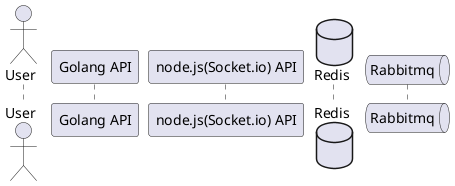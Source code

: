 @startuml
actor User as A
participant "Golang API"
participant "node.js(Socket.io) API"
database Redis
queue Rabbitmq


@enduml
